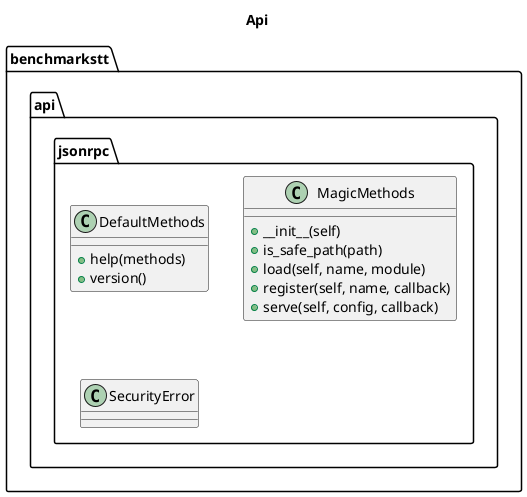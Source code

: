@startuml
title Api
		class benchmarkstt.api.jsonrpc.DefaultMethods {
			+help(methods)
			+version()
		}
		class benchmarkstt.api.jsonrpc.MagicMethods {
			+__init__(self)
			+is_safe_path(path)
			+load(self, name, module)
			+register(self, name, callback)
			+serve(self, config, callback)
		}
		class benchmarkstt.api.jsonrpc.SecurityError {
		}


@enduml